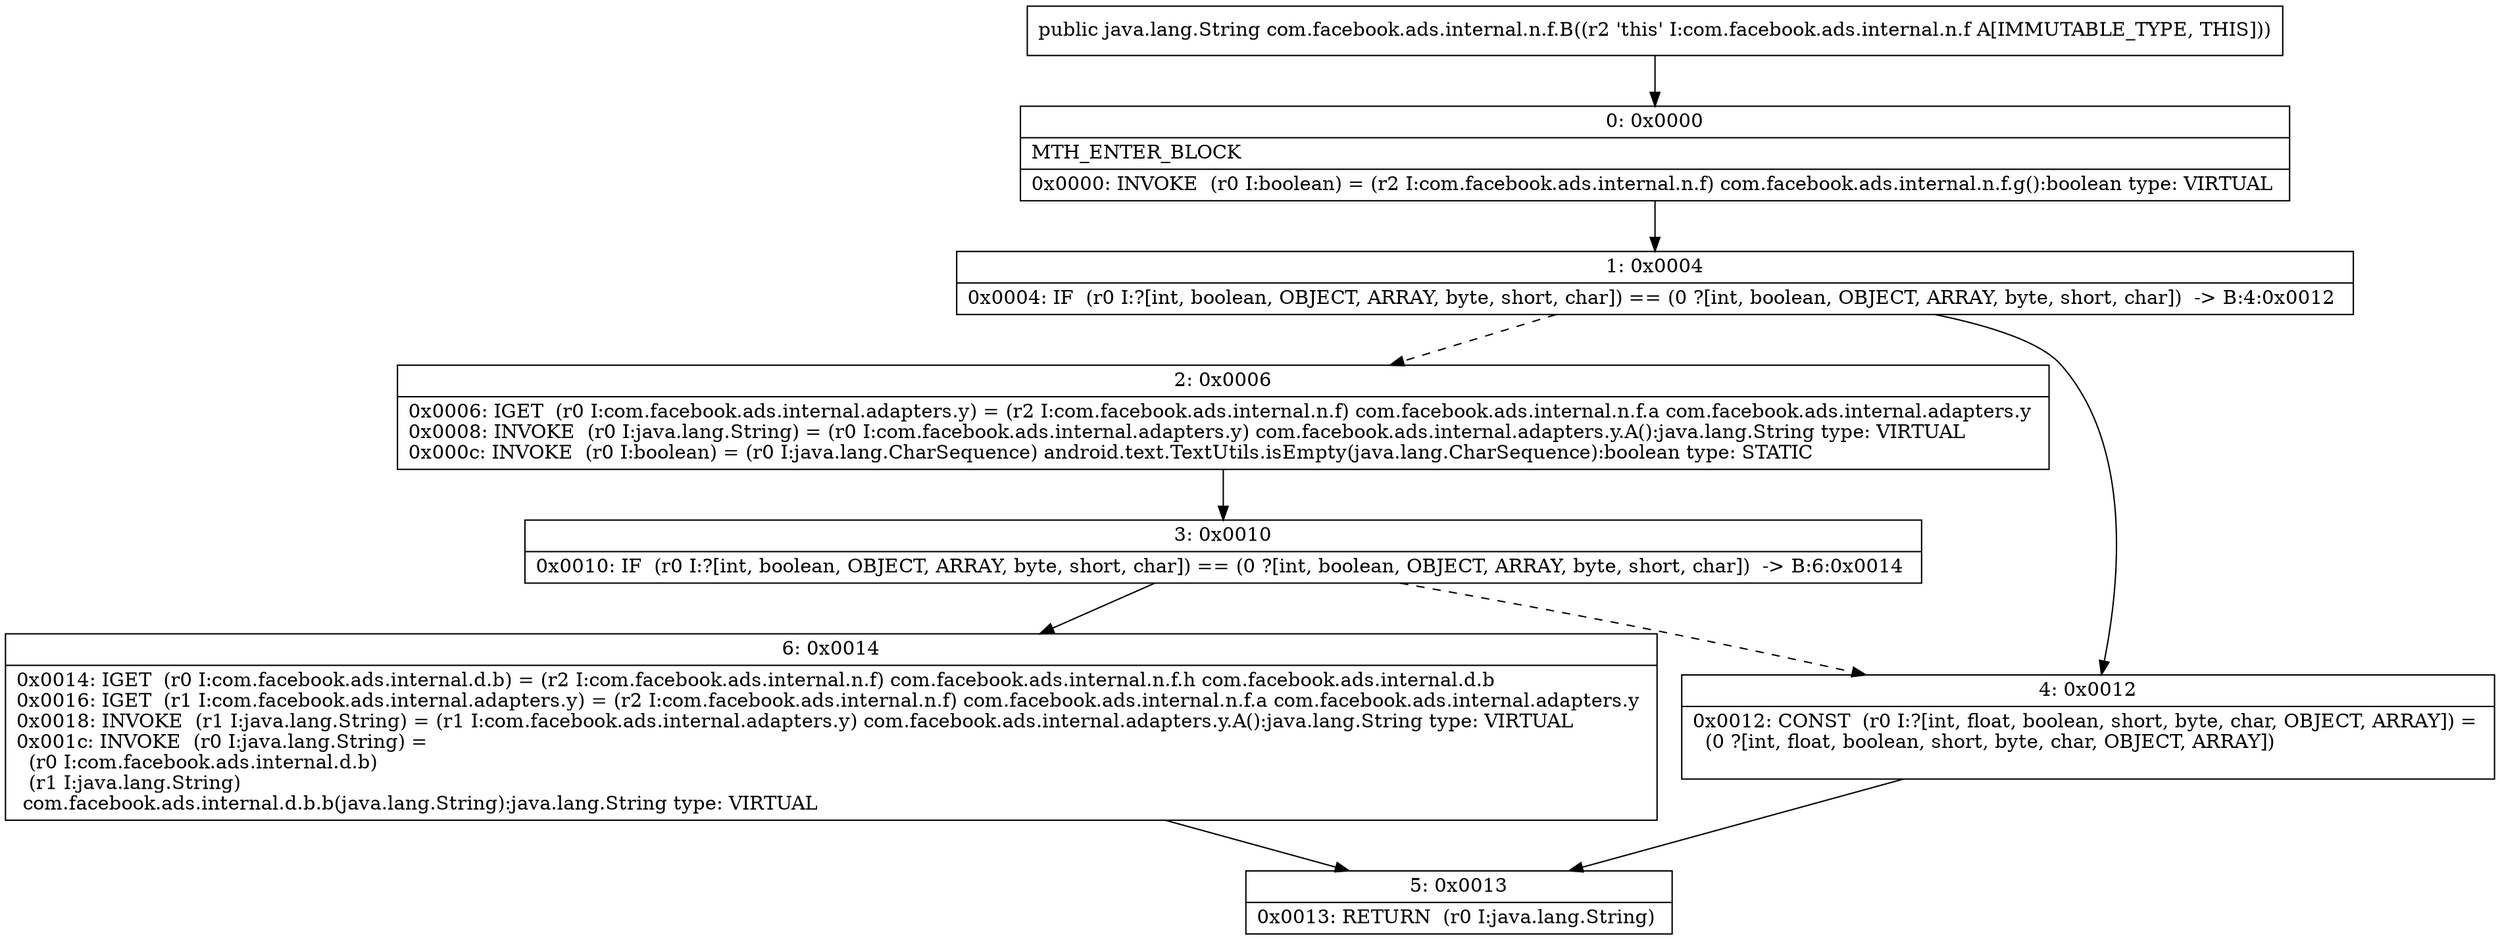 digraph "CFG forcom.facebook.ads.internal.n.f.B()Ljava\/lang\/String;" {
Node_0 [shape=record,label="{0\:\ 0x0000|MTH_ENTER_BLOCK\l|0x0000: INVOKE  (r0 I:boolean) = (r2 I:com.facebook.ads.internal.n.f) com.facebook.ads.internal.n.f.g():boolean type: VIRTUAL \l}"];
Node_1 [shape=record,label="{1\:\ 0x0004|0x0004: IF  (r0 I:?[int, boolean, OBJECT, ARRAY, byte, short, char]) == (0 ?[int, boolean, OBJECT, ARRAY, byte, short, char])  \-\> B:4:0x0012 \l}"];
Node_2 [shape=record,label="{2\:\ 0x0006|0x0006: IGET  (r0 I:com.facebook.ads.internal.adapters.y) = (r2 I:com.facebook.ads.internal.n.f) com.facebook.ads.internal.n.f.a com.facebook.ads.internal.adapters.y \l0x0008: INVOKE  (r0 I:java.lang.String) = (r0 I:com.facebook.ads.internal.adapters.y) com.facebook.ads.internal.adapters.y.A():java.lang.String type: VIRTUAL \l0x000c: INVOKE  (r0 I:boolean) = (r0 I:java.lang.CharSequence) android.text.TextUtils.isEmpty(java.lang.CharSequence):boolean type: STATIC \l}"];
Node_3 [shape=record,label="{3\:\ 0x0010|0x0010: IF  (r0 I:?[int, boolean, OBJECT, ARRAY, byte, short, char]) == (0 ?[int, boolean, OBJECT, ARRAY, byte, short, char])  \-\> B:6:0x0014 \l}"];
Node_4 [shape=record,label="{4\:\ 0x0012|0x0012: CONST  (r0 I:?[int, float, boolean, short, byte, char, OBJECT, ARRAY]) = \l  (0 ?[int, float, boolean, short, byte, char, OBJECT, ARRAY])\l \l}"];
Node_5 [shape=record,label="{5\:\ 0x0013|0x0013: RETURN  (r0 I:java.lang.String) \l}"];
Node_6 [shape=record,label="{6\:\ 0x0014|0x0014: IGET  (r0 I:com.facebook.ads.internal.d.b) = (r2 I:com.facebook.ads.internal.n.f) com.facebook.ads.internal.n.f.h com.facebook.ads.internal.d.b \l0x0016: IGET  (r1 I:com.facebook.ads.internal.adapters.y) = (r2 I:com.facebook.ads.internal.n.f) com.facebook.ads.internal.n.f.a com.facebook.ads.internal.adapters.y \l0x0018: INVOKE  (r1 I:java.lang.String) = (r1 I:com.facebook.ads.internal.adapters.y) com.facebook.ads.internal.adapters.y.A():java.lang.String type: VIRTUAL \l0x001c: INVOKE  (r0 I:java.lang.String) = \l  (r0 I:com.facebook.ads.internal.d.b)\l  (r1 I:java.lang.String)\l com.facebook.ads.internal.d.b.b(java.lang.String):java.lang.String type: VIRTUAL \l}"];
MethodNode[shape=record,label="{public java.lang.String com.facebook.ads.internal.n.f.B((r2 'this' I:com.facebook.ads.internal.n.f A[IMMUTABLE_TYPE, THIS])) }"];
MethodNode -> Node_0;
Node_0 -> Node_1;
Node_1 -> Node_2[style=dashed];
Node_1 -> Node_4;
Node_2 -> Node_3;
Node_3 -> Node_4[style=dashed];
Node_3 -> Node_6;
Node_4 -> Node_5;
Node_6 -> Node_5;
}

